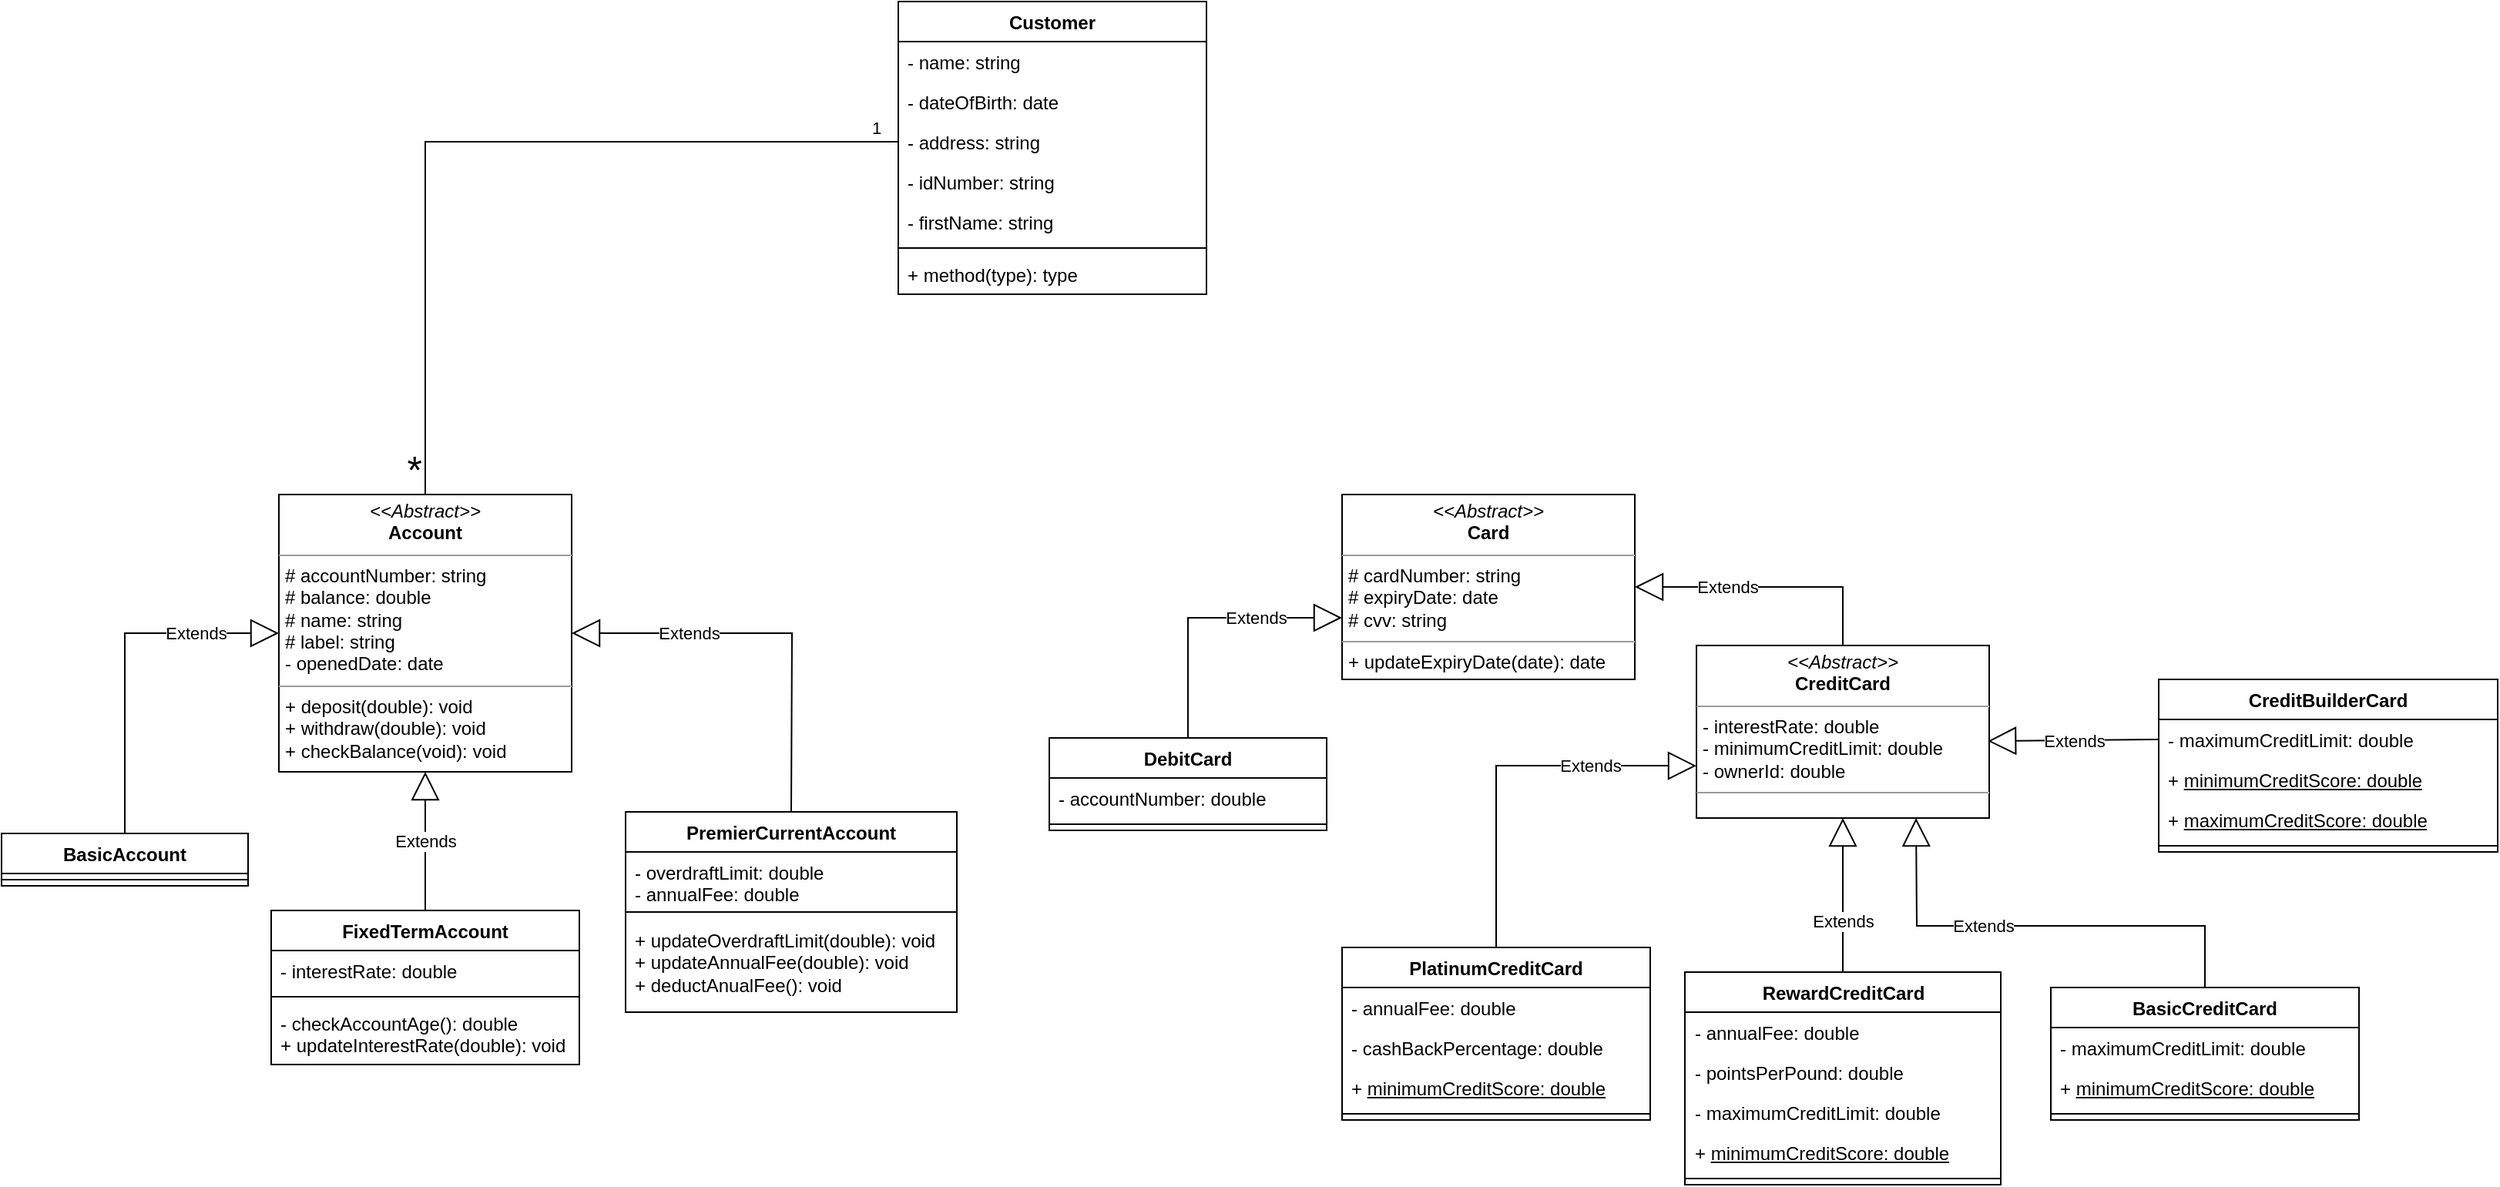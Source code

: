 <mxfile version="21.1.1" type="device">
  <diagram id="C5RBs43oDa-KdzZeNtuy" name="Page-1">
    <mxGraphModel dx="1351" dy="796" grid="1" gridSize="10" guides="1" tooltips="1" connect="1" arrows="1" fold="1" page="1" pageScale="1" pageWidth="1654" pageHeight="1169" math="0" shadow="0">
      <root>
        <mxCell id="WIyWlLk6GJQsqaUBKTNV-0" />
        <mxCell id="WIyWlLk6GJQsqaUBKTNV-1" parent="WIyWlLk6GJQsqaUBKTNV-0" />
        <mxCell id="cBNZwsGfw21PmgJ85Wa6-28" value="&lt;p style=&quot;margin:0px;margin-top:4px;text-align:center;&quot;&gt;&lt;i&gt;&amp;lt;&amp;lt;Abstract&amp;gt;&amp;gt;&lt;/i&gt;&lt;br&gt;&lt;b&gt;Account&lt;/b&gt;&lt;/p&gt;&lt;hr size=&quot;1&quot;&gt;&lt;p style=&quot;margin:0px;margin-left:4px;&quot;&gt;# accountNumber: string&lt;br&gt;# balance: double&lt;/p&gt;&lt;p style=&quot;margin:0px;margin-left:4px;&quot;&gt;# name: string&lt;/p&gt;&lt;p style=&quot;margin:0px;margin-left:4px;&quot;&gt;# label: string&lt;/p&gt;&lt;p style=&quot;margin:0px;margin-left:4px;&quot;&gt;- openedDate: date&lt;/p&gt;&lt;hr size=&quot;1&quot;&gt;&lt;p style=&quot;margin:0px;margin-left:4px;&quot;&gt;+ deposit(double): void&lt;br&gt;+ withdraw(double): void&lt;/p&gt;&lt;p style=&quot;margin:0px;margin-left:4px;&quot;&gt;+ checkBalance(void): void&lt;/p&gt;" style="verticalAlign=top;align=left;overflow=fill;fontSize=12;fontFamily=Helvetica;html=1;whiteSpace=wrap;" parent="WIyWlLk6GJQsqaUBKTNV-1" vertex="1">
          <mxGeometry x="197" y="510" width="190" height="180" as="geometry" />
        </mxCell>
        <mxCell id="cBNZwsGfw21PmgJ85Wa6-30" value="BasicAccount" style="swimlane;fontStyle=1;align=center;verticalAlign=top;childLayout=stackLayout;horizontal=1;startSize=26;horizontalStack=0;resizeParent=1;resizeParentMax=0;resizeLast=0;collapsible=1;marginBottom=0;whiteSpace=wrap;html=1;" parent="WIyWlLk6GJQsqaUBKTNV-1" vertex="1">
          <mxGeometry x="17" y="730" width="160" height="34" as="geometry" />
        </mxCell>
        <mxCell id="cBNZwsGfw21PmgJ85Wa6-32" value="" style="line;strokeWidth=1;fillColor=none;align=left;verticalAlign=middle;spacingTop=-1;spacingLeft=3;spacingRight=3;rotatable=0;labelPosition=right;points=[];portConstraint=eastwest;strokeColor=inherit;" parent="cBNZwsGfw21PmgJ85Wa6-30" vertex="1">
          <mxGeometry y="26" width="160" height="8" as="geometry" />
        </mxCell>
        <mxCell id="cBNZwsGfw21PmgJ85Wa6-35" value="Extends" style="endArrow=block;endSize=16;endFill=0;html=1;rounded=0;exitX=0.5;exitY=0;exitDx=0;exitDy=0;entryX=0;entryY=0.5;entryDx=0;entryDy=0;" parent="WIyWlLk6GJQsqaUBKTNV-1" source="cBNZwsGfw21PmgJ85Wa6-30" target="cBNZwsGfw21PmgJ85Wa6-28" edge="1">
          <mxGeometry x="0.524" width="160" relative="1" as="geometry">
            <mxPoint x="37" y="620" as="sourcePoint" />
            <mxPoint x="197" y="620" as="targetPoint" />
            <Array as="points">
              <mxPoint x="97" y="600" />
            </Array>
            <mxPoint as="offset" />
          </mxGeometry>
        </mxCell>
        <mxCell id="cBNZwsGfw21PmgJ85Wa6-36" value="FixedTermAccount" style="swimlane;fontStyle=1;align=center;verticalAlign=top;childLayout=stackLayout;horizontal=1;startSize=26;horizontalStack=0;resizeParent=1;resizeParentMax=0;resizeLast=0;collapsible=1;marginBottom=0;whiteSpace=wrap;html=1;" parent="WIyWlLk6GJQsqaUBKTNV-1" vertex="1">
          <mxGeometry x="192" y="780" width="200" height="100" as="geometry" />
        </mxCell>
        <mxCell id="cBNZwsGfw21PmgJ85Wa6-37" value="- interestRate: double" style="text;strokeColor=none;fillColor=none;align=left;verticalAlign=top;spacingLeft=4;spacingRight=4;overflow=hidden;rotatable=0;points=[[0,0.5],[1,0.5]];portConstraint=eastwest;whiteSpace=wrap;html=1;" parent="cBNZwsGfw21PmgJ85Wa6-36" vertex="1">
          <mxGeometry y="26" width="200" height="26" as="geometry" />
        </mxCell>
        <mxCell id="cBNZwsGfw21PmgJ85Wa6-38" value="" style="line;strokeWidth=1;fillColor=none;align=left;verticalAlign=middle;spacingTop=-1;spacingLeft=3;spacingRight=3;rotatable=0;labelPosition=right;points=[];portConstraint=eastwest;strokeColor=inherit;" parent="cBNZwsGfw21PmgJ85Wa6-36" vertex="1">
          <mxGeometry y="52" width="200" height="8" as="geometry" />
        </mxCell>
        <mxCell id="cBNZwsGfw21PmgJ85Wa6-39" value="- checkAccountAge(): double&lt;br&gt;+ updateInterestRate(double): void" style="text;strokeColor=none;fillColor=none;align=left;verticalAlign=top;spacingLeft=4;spacingRight=4;overflow=hidden;rotatable=0;points=[[0,0.5],[1,0.5]];portConstraint=eastwest;whiteSpace=wrap;html=1;" parent="cBNZwsGfw21PmgJ85Wa6-36" vertex="1">
          <mxGeometry y="60" width="200" height="40" as="geometry" />
        </mxCell>
        <mxCell id="cBNZwsGfw21PmgJ85Wa6-40" value="PremierCurrentAccount" style="swimlane;fontStyle=1;align=center;verticalAlign=top;childLayout=stackLayout;horizontal=1;startSize=26;horizontalStack=0;resizeParent=1;resizeParentMax=0;resizeLast=0;collapsible=1;marginBottom=0;whiteSpace=wrap;html=1;" parent="WIyWlLk6GJQsqaUBKTNV-1" vertex="1">
          <mxGeometry x="422" y="716" width="215" height="130" as="geometry" />
        </mxCell>
        <mxCell id="cBNZwsGfw21PmgJ85Wa6-41" value="- overdraftLimit: double&lt;br&gt;- annualFee: double" style="text;strokeColor=none;fillColor=none;align=left;verticalAlign=top;spacingLeft=4;spacingRight=4;overflow=hidden;rotatable=0;points=[[0,0.5],[1,0.5]];portConstraint=eastwest;whiteSpace=wrap;html=1;" parent="cBNZwsGfw21PmgJ85Wa6-40" vertex="1">
          <mxGeometry y="26" width="215" height="34" as="geometry" />
        </mxCell>
        <mxCell id="cBNZwsGfw21PmgJ85Wa6-42" value="" style="line;strokeWidth=1;fillColor=none;align=left;verticalAlign=middle;spacingTop=-1;spacingLeft=3;spacingRight=3;rotatable=0;labelPosition=right;points=[];portConstraint=eastwest;strokeColor=inherit;" parent="cBNZwsGfw21PmgJ85Wa6-40" vertex="1">
          <mxGeometry y="60" width="215" height="10" as="geometry" />
        </mxCell>
        <mxCell id="cBNZwsGfw21PmgJ85Wa6-43" value="+ updateOverdraftLimit(double): void&lt;br&gt;+ updateAnnualFee(double): void&lt;br&gt;+ deductAnualFee(): void" style="text;strokeColor=none;fillColor=none;align=left;verticalAlign=top;spacingLeft=4;spacingRight=4;overflow=hidden;rotatable=0;points=[[0,0.5],[1,0.5]];portConstraint=eastwest;whiteSpace=wrap;html=1;" parent="cBNZwsGfw21PmgJ85Wa6-40" vertex="1">
          <mxGeometry y="70" width="215" height="60" as="geometry" />
        </mxCell>
        <mxCell id="cBNZwsGfw21PmgJ85Wa6-45" value="Extends" style="endArrow=block;endSize=16;endFill=0;html=1;rounded=0;exitX=0.5;exitY=0;exitDx=0;exitDy=0;entryX=0.5;entryY=1;entryDx=0;entryDy=0;" parent="WIyWlLk6GJQsqaUBKTNV-1" source="cBNZwsGfw21PmgJ85Wa6-36" target="cBNZwsGfw21PmgJ85Wa6-28" edge="1">
          <mxGeometry width="160" relative="1" as="geometry">
            <mxPoint x="427" y="680" as="sourcePoint" />
            <mxPoint x="427" y="610" as="targetPoint" />
          </mxGeometry>
        </mxCell>
        <mxCell id="cBNZwsGfw21PmgJ85Wa6-46" value="Extends" style="endArrow=block;endSize=16;endFill=0;html=1;rounded=0;entryX=1;entryY=0.5;entryDx=0;entryDy=0;exitX=0.5;exitY=0;exitDx=0;exitDy=0;" parent="WIyWlLk6GJQsqaUBKTNV-1" source="cBNZwsGfw21PmgJ85Wa6-40" target="cBNZwsGfw21PmgJ85Wa6-28" edge="1">
          <mxGeometry x="0.417" width="160" relative="1" as="geometry">
            <mxPoint x="467" y="640" as="sourcePoint" />
            <mxPoint x="627" y="640" as="targetPoint" />
            <Array as="points">
              <mxPoint x="530" y="600" />
            </Array>
            <mxPoint as="offset" />
          </mxGeometry>
        </mxCell>
        <mxCell id="HBENUfGsvALwlDV89OZm-0" value="&lt;p style=&quot;margin:0px;margin-top:4px;text-align:center;&quot;&gt;&lt;i&gt;&amp;lt;&amp;lt;Abstract&amp;gt;&amp;gt;&lt;/i&gt;&lt;br&gt;&lt;b&gt;Card&lt;/b&gt;&lt;/p&gt;&lt;hr size=&quot;1&quot;&gt;&lt;p style=&quot;margin:0px;margin-left:4px;&quot;&gt;# cardNumber: string&lt;br&gt;# expiryDate: date&lt;/p&gt;&lt;p style=&quot;margin:0px;margin-left:4px;&quot;&gt;# cvv: string&lt;/p&gt;&lt;hr size=&quot;1&quot;&gt;&lt;p style=&quot;margin:0px;margin-left:4px;&quot;&gt;+ updateExpiryDate(date): date&lt;/p&gt;" style="verticalAlign=top;align=left;overflow=fill;fontSize=12;fontFamily=Helvetica;html=1;whiteSpace=wrap;" vertex="1" parent="WIyWlLk6GJQsqaUBKTNV-1">
          <mxGeometry x="887" y="510" width="190" height="120" as="geometry" />
        </mxCell>
        <mxCell id="HBENUfGsvALwlDV89OZm-3" value="DebitCard" style="swimlane;fontStyle=1;align=center;verticalAlign=top;childLayout=stackLayout;horizontal=1;startSize=26;horizontalStack=0;resizeParent=1;resizeParentMax=0;resizeLast=0;collapsible=1;marginBottom=0;whiteSpace=wrap;html=1;" vertex="1" parent="WIyWlLk6GJQsqaUBKTNV-1">
          <mxGeometry x="697" y="668" width="180" height="60" as="geometry" />
        </mxCell>
        <mxCell id="HBENUfGsvALwlDV89OZm-4" value="- accountNumber: double" style="text;strokeColor=none;fillColor=none;align=left;verticalAlign=top;spacingLeft=4;spacingRight=4;overflow=hidden;rotatable=0;points=[[0,0.5],[1,0.5]];portConstraint=eastwest;whiteSpace=wrap;html=1;" vertex="1" parent="HBENUfGsvALwlDV89OZm-3">
          <mxGeometry y="26" width="180" height="26" as="geometry" />
        </mxCell>
        <mxCell id="HBENUfGsvALwlDV89OZm-5" value="" style="line;strokeWidth=1;fillColor=none;align=left;verticalAlign=middle;spacingTop=-1;spacingLeft=3;spacingRight=3;rotatable=0;labelPosition=right;points=[];portConstraint=eastwest;strokeColor=inherit;" vertex="1" parent="HBENUfGsvALwlDV89OZm-3">
          <mxGeometry y="52" width="180" height="8" as="geometry" />
        </mxCell>
        <mxCell id="HBENUfGsvALwlDV89OZm-8" value="Extends" style="endArrow=block;endSize=16;endFill=0;html=1;rounded=0;exitX=0.5;exitY=0;exitDx=0;exitDy=0;" edge="1" parent="WIyWlLk6GJQsqaUBKTNV-1" source="HBENUfGsvALwlDV89OZm-3">
          <mxGeometry x="0.368" width="160" relative="1" as="geometry">
            <mxPoint x="707" y="530" as="sourcePoint" />
            <mxPoint x="887" y="590" as="targetPoint" />
            <Array as="points">
              <mxPoint x="787" y="590" />
            </Array>
            <mxPoint as="offset" />
          </mxGeometry>
        </mxCell>
        <mxCell id="HBENUfGsvALwlDV89OZm-19" value="&lt;p style=&quot;margin:0px;margin-top:4px;text-align:center;&quot;&gt;&lt;i&gt;&amp;lt;&amp;lt;Abstract&amp;gt;&amp;gt;&lt;/i&gt;&lt;br&gt;&lt;b&gt;CreditCard&lt;/b&gt;&lt;/p&gt;&lt;hr size=&quot;1&quot;&gt;&lt;p style=&quot;border-color: var(--border-color); margin: 0px 0px 0px 4px;&quot;&gt;- interestRate: double&lt;/p&gt;&lt;p style=&quot;border-color: var(--border-color); margin: 0px 0px 0px 4px;&quot;&gt;- minimumCreditLimit: double&lt;/p&gt;&lt;p style=&quot;border-color: var(--border-color); margin: 0px 0px 0px 4px;&quot;&gt;- ownerId: double&lt;/p&gt;&lt;hr size=&quot;1&quot;&gt;&lt;p style=&quot;margin:0px;margin-left:4px;&quot;&gt;&lt;br&gt;&lt;/p&gt;" style="verticalAlign=top;align=left;overflow=fill;fontSize=12;fontFamily=Helvetica;html=1;whiteSpace=wrap;" vertex="1" parent="WIyWlLk6GJQsqaUBKTNV-1">
          <mxGeometry x="1117" y="608" width="190" height="112" as="geometry" />
        </mxCell>
        <mxCell id="HBENUfGsvALwlDV89OZm-20" value="Extends" style="endArrow=block;endSize=16;endFill=0;html=1;rounded=0;exitX=0.5;exitY=0;exitDx=0;exitDy=0;entryX=1;entryY=0.5;entryDx=0;entryDy=0;" edge="1" parent="WIyWlLk6GJQsqaUBKTNV-1" source="HBENUfGsvALwlDV89OZm-19" target="HBENUfGsvALwlDV89OZm-0">
          <mxGeometry x="0.313" width="160" relative="1" as="geometry">
            <mxPoint x="1307" y="600" as="sourcePoint" />
            <mxPoint x="1467" y="600" as="targetPoint" />
            <Array as="points">
              <mxPoint x="1212" y="570" />
            </Array>
            <mxPoint as="offset" />
          </mxGeometry>
        </mxCell>
        <mxCell id="HBENUfGsvALwlDV89OZm-21" value="PlatinumCreditCard" style="swimlane;fontStyle=1;align=center;verticalAlign=top;childLayout=stackLayout;horizontal=1;startSize=26;horizontalStack=0;resizeParent=1;resizeParentMax=0;resizeLast=0;collapsible=1;marginBottom=0;whiteSpace=wrap;html=1;" vertex="1" parent="WIyWlLk6GJQsqaUBKTNV-1">
          <mxGeometry x="887" y="804" width="200" height="112" as="geometry" />
        </mxCell>
        <mxCell id="HBENUfGsvALwlDV89OZm-22" value="- annualFee: double" style="text;strokeColor=none;fillColor=none;align=left;verticalAlign=top;spacingLeft=4;spacingRight=4;overflow=hidden;rotatable=0;points=[[0,0.5],[1,0.5]];portConstraint=eastwest;whiteSpace=wrap;html=1;" vertex="1" parent="HBENUfGsvALwlDV89OZm-21">
          <mxGeometry y="26" width="200" height="26" as="geometry" />
        </mxCell>
        <mxCell id="HBENUfGsvALwlDV89OZm-42" value="- cashBackPercentage: double" style="text;strokeColor=none;fillColor=none;align=left;verticalAlign=top;spacingLeft=4;spacingRight=4;overflow=hidden;rotatable=0;points=[[0,0.5],[1,0.5]];portConstraint=eastwest;whiteSpace=wrap;html=1;" vertex="1" parent="HBENUfGsvALwlDV89OZm-21">
          <mxGeometry y="52" width="200" height="26" as="geometry" />
        </mxCell>
        <mxCell id="HBENUfGsvALwlDV89OZm-45" value="+ &lt;u&gt;minimumCreditScore: double&lt;/u&gt;" style="text;strokeColor=none;fillColor=none;align=left;verticalAlign=top;spacingLeft=4;spacingRight=4;overflow=hidden;rotatable=0;points=[[0,0.5],[1,0.5]];portConstraint=eastwest;whiteSpace=wrap;html=1;" vertex="1" parent="HBENUfGsvALwlDV89OZm-21">
          <mxGeometry y="78" width="200" height="26" as="geometry" />
        </mxCell>
        <mxCell id="HBENUfGsvALwlDV89OZm-23" value="" style="line;strokeWidth=1;fillColor=none;align=left;verticalAlign=middle;spacingTop=-1;spacingLeft=3;spacingRight=3;rotatable=0;labelPosition=right;points=[];portConstraint=eastwest;strokeColor=inherit;" vertex="1" parent="HBENUfGsvALwlDV89OZm-21">
          <mxGeometry y="104" width="200" height="8" as="geometry" />
        </mxCell>
        <mxCell id="HBENUfGsvALwlDV89OZm-25" value="RewardCreditCard" style="swimlane;fontStyle=1;align=center;verticalAlign=top;childLayout=stackLayout;horizontal=1;startSize=26;horizontalStack=0;resizeParent=1;resizeParentMax=0;resizeLast=0;collapsible=1;marginBottom=0;whiteSpace=wrap;html=1;" vertex="1" parent="WIyWlLk6GJQsqaUBKTNV-1">
          <mxGeometry x="1109.5" y="820" width="205" height="138" as="geometry" />
        </mxCell>
        <mxCell id="HBENUfGsvALwlDV89OZm-26" value="- annualFee: double" style="text;strokeColor=none;fillColor=none;align=left;verticalAlign=top;spacingLeft=4;spacingRight=4;overflow=hidden;rotatable=0;points=[[0,0.5],[1,0.5]];portConstraint=eastwest;whiteSpace=wrap;html=1;" vertex="1" parent="HBENUfGsvALwlDV89OZm-25">
          <mxGeometry y="26" width="205" height="26" as="geometry" />
        </mxCell>
        <mxCell id="HBENUfGsvALwlDV89OZm-46" value="- pointsPerPound: double" style="text;strokeColor=none;fillColor=none;align=left;verticalAlign=top;spacingLeft=4;spacingRight=4;overflow=hidden;rotatable=0;points=[[0,0.5],[1,0.5]];portConstraint=eastwest;whiteSpace=wrap;html=1;" vertex="1" parent="HBENUfGsvALwlDV89OZm-25">
          <mxGeometry y="52" width="205" height="26" as="geometry" />
        </mxCell>
        <mxCell id="HBENUfGsvALwlDV89OZm-47" value="- maximumCreditLimit: double" style="text;strokeColor=none;fillColor=none;align=left;verticalAlign=top;spacingLeft=4;spacingRight=4;overflow=hidden;rotatable=0;points=[[0,0.5],[1,0.5]];portConstraint=eastwest;whiteSpace=wrap;html=1;" vertex="1" parent="HBENUfGsvALwlDV89OZm-25">
          <mxGeometry y="78" width="205" height="26" as="geometry" />
        </mxCell>
        <mxCell id="HBENUfGsvALwlDV89OZm-48" value="+ &lt;u&gt;minimumCreditScore: double&lt;/u&gt;" style="text;strokeColor=none;fillColor=none;align=left;verticalAlign=top;spacingLeft=4;spacingRight=4;overflow=hidden;rotatable=0;points=[[0,0.5],[1,0.5]];portConstraint=eastwest;whiteSpace=wrap;html=1;" vertex="1" parent="HBENUfGsvALwlDV89OZm-25">
          <mxGeometry y="104" width="205" height="26" as="geometry" />
        </mxCell>
        <mxCell id="HBENUfGsvALwlDV89OZm-27" value="" style="line;strokeWidth=1;fillColor=none;align=left;verticalAlign=middle;spacingTop=-1;spacingLeft=3;spacingRight=3;rotatable=0;labelPosition=right;points=[];portConstraint=eastwest;strokeColor=inherit;" vertex="1" parent="HBENUfGsvALwlDV89OZm-25">
          <mxGeometry y="130" width="205" height="8" as="geometry" />
        </mxCell>
        <mxCell id="HBENUfGsvALwlDV89OZm-29" value="BasicCreditCard" style="swimlane;fontStyle=1;align=center;verticalAlign=top;childLayout=stackLayout;horizontal=1;startSize=26;horizontalStack=0;resizeParent=1;resizeParentMax=0;resizeLast=0;collapsible=1;marginBottom=0;whiteSpace=wrap;html=1;" vertex="1" parent="WIyWlLk6GJQsqaUBKTNV-1">
          <mxGeometry x="1347" y="830" width="200" height="86" as="geometry" />
        </mxCell>
        <mxCell id="HBENUfGsvALwlDV89OZm-49" value="- maximumCreditLimit: double" style="text;strokeColor=none;fillColor=none;align=left;verticalAlign=top;spacingLeft=4;spacingRight=4;overflow=hidden;rotatable=0;points=[[0,0.5],[1,0.5]];portConstraint=eastwest;whiteSpace=wrap;html=1;" vertex="1" parent="HBENUfGsvALwlDV89OZm-29">
          <mxGeometry y="26" width="200" height="26" as="geometry" />
        </mxCell>
        <mxCell id="HBENUfGsvALwlDV89OZm-50" value="+ &lt;u&gt;minimumCreditScore: double&lt;/u&gt;" style="text;strokeColor=none;fillColor=none;align=left;verticalAlign=top;spacingLeft=4;spacingRight=4;overflow=hidden;rotatable=0;points=[[0,0.5],[1,0.5]];portConstraint=eastwest;whiteSpace=wrap;html=1;" vertex="1" parent="HBENUfGsvALwlDV89OZm-29">
          <mxGeometry y="52" width="200" height="26" as="geometry" />
        </mxCell>
        <mxCell id="HBENUfGsvALwlDV89OZm-31" value="" style="line;strokeWidth=1;fillColor=none;align=left;verticalAlign=middle;spacingTop=-1;spacingLeft=3;spacingRight=3;rotatable=0;labelPosition=right;points=[];portConstraint=eastwest;strokeColor=inherit;" vertex="1" parent="HBENUfGsvALwlDV89OZm-29">
          <mxGeometry y="78" width="200" height="8" as="geometry" />
        </mxCell>
        <mxCell id="HBENUfGsvALwlDV89OZm-33" value="CreditBuilderCard" style="swimlane;fontStyle=1;align=center;verticalAlign=top;childLayout=stackLayout;horizontal=1;startSize=26;horizontalStack=0;resizeParent=1;resizeParentMax=0;resizeLast=0;collapsible=1;marginBottom=0;whiteSpace=wrap;html=1;" vertex="1" parent="WIyWlLk6GJQsqaUBKTNV-1">
          <mxGeometry x="1417" y="630" width="220" height="112" as="geometry" />
        </mxCell>
        <mxCell id="HBENUfGsvALwlDV89OZm-34" value="- maximumCreditLimit: double" style="text;strokeColor=none;fillColor=none;align=left;verticalAlign=top;spacingLeft=4;spacingRight=4;overflow=hidden;rotatable=0;points=[[0,0.5],[1,0.5]];portConstraint=eastwest;whiteSpace=wrap;html=1;" vertex="1" parent="HBENUfGsvALwlDV89OZm-33">
          <mxGeometry y="26" width="220" height="26" as="geometry" />
        </mxCell>
        <mxCell id="HBENUfGsvALwlDV89OZm-52" value="+ &lt;u&gt;minimumCreditScore: double&lt;/u&gt;" style="text;strokeColor=none;fillColor=none;align=left;verticalAlign=top;spacingLeft=4;spacingRight=4;overflow=hidden;rotatable=0;points=[[0,0.5],[1,0.5]];portConstraint=eastwest;whiteSpace=wrap;html=1;" vertex="1" parent="HBENUfGsvALwlDV89OZm-33">
          <mxGeometry y="52" width="220" height="26" as="geometry" />
        </mxCell>
        <mxCell id="HBENUfGsvALwlDV89OZm-53" value="+ &lt;u&gt;maximumCreditScore: double&lt;/u&gt;" style="text;strokeColor=none;fillColor=none;align=left;verticalAlign=top;spacingLeft=4;spacingRight=4;overflow=hidden;rotatable=0;points=[[0,0.5],[1,0.5]];portConstraint=eastwest;whiteSpace=wrap;html=1;" vertex="1" parent="HBENUfGsvALwlDV89OZm-33">
          <mxGeometry y="78" width="220" height="26" as="geometry" />
        </mxCell>
        <mxCell id="HBENUfGsvALwlDV89OZm-35" value="" style="line;strokeWidth=1;fillColor=none;align=left;verticalAlign=middle;spacingTop=-1;spacingLeft=3;spacingRight=3;rotatable=0;labelPosition=right;points=[];portConstraint=eastwest;strokeColor=inherit;" vertex="1" parent="HBENUfGsvALwlDV89OZm-33">
          <mxGeometry y="104" width="220" height="8" as="geometry" />
        </mxCell>
        <mxCell id="HBENUfGsvALwlDV89OZm-37" value="Extends" style="endArrow=block;endSize=16;endFill=0;html=1;rounded=0;exitX=0.5;exitY=0;exitDx=0;exitDy=0;entryX=0.5;entryY=1;entryDx=0;entryDy=0;" edge="1" parent="WIyWlLk6GJQsqaUBKTNV-1" source="HBENUfGsvALwlDV89OZm-25" target="HBENUfGsvALwlDV89OZm-19">
          <mxGeometry x="-0.333" width="160" relative="1" as="geometry">
            <mxPoint x="1137" y="790" as="sourcePoint" />
            <mxPoint x="1297" y="790" as="targetPoint" />
            <mxPoint as="offset" />
          </mxGeometry>
        </mxCell>
        <mxCell id="HBENUfGsvALwlDV89OZm-38" value="Extends" style="endArrow=block;endSize=16;endFill=0;html=1;rounded=0;exitX=0.5;exitY=0;exitDx=0;exitDy=0;entryX=0;entryY=0.697;entryDx=0;entryDy=0;entryPerimeter=0;" edge="1" parent="WIyWlLk6GJQsqaUBKTNV-1" source="HBENUfGsvALwlDV89OZm-21" target="HBENUfGsvALwlDV89OZm-19">
          <mxGeometry x="0.444" width="160" relative="1" as="geometry">
            <mxPoint x="902" y="746.5" as="sourcePoint" />
            <mxPoint x="1062" y="746.5" as="targetPoint" />
            <Array as="points">
              <mxPoint x="987" y="686" />
            </Array>
            <mxPoint as="offset" />
          </mxGeometry>
        </mxCell>
        <mxCell id="HBENUfGsvALwlDV89OZm-39" value="Extends" style="endArrow=block;endSize=16;endFill=0;html=1;rounded=0;exitX=0;exitY=0.5;exitDx=0;exitDy=0;entryX=0.995;entryY=0.554;entryDx=0;entryDy=0;entryPerimeter=0;" edge="1" parent="WIyWlLk6GJQsqaUBKTNV-1" source="HBENUfGsvALwlDV89OZm-34" target="HBENUfGsvALwlDV89OZm-19">
          <mxGeometry width="160" relative="1" as="geometry">
            <mxPoint x="1327" y="590" as="sourcePoint" />
            <mxPoint x="1306" y="682" as="targetPoint" />
          </mxGeometry>
        </mxCell>
        <mxCell id="HBENUfGsvALwlDV89OZm-40" value="Extends" style="endArrow=block;endSize=16;endFill=0;html=1;rounded=0;exitX=0.5;exitY=0;exitDx=0;exitDy=0;entryX=0.75;entryY=1;entryDx=0;entryDy=0;" edge="1" parent="WIyWlLk6GJQsqaUBKTNV-1" source="HBENUfGsvALwlDV89OZm-29" target="HBENUfGsvALwlDV89OZm-19">
          <mxGeometry x="0.239" width="160" relative="1" as="geometry">
            <mxPoint x="1117" y="1020" as="sourcePoint" />
            <mxPoint x="1277" y="1020" as="targetPoint" />
            <Array as="points">
              <mxPoint x="1447" y="790" />
              <mxPoint x="1397" y="790" />
              <mxPoint x="1367" y="790" />
              <mxPoint x="1260" y="790" />
            </Array>
            <mxPoint as="offset" />
          </mxGeometry>
        </mxCell>
        <mxCell id="HBENUfGsvALwlDV89OZm-54" value="Customer" style="swimlane;fontStyle=1;align=center;verticalAlign=top;childLayout=stackLayout;horizontal=1;startSize=26;horizontalStack=0;resizeParent=1;resizeParentMax=0;resizeLast=0;collapsible=1;marginBottom=0;whiteSpace=wrap;html=1;" vertex="1" parent="WIyWlLk6GJQsqaUBKTNV-1">
          <mxGeometry x="599" y="190" width="200" height="190" as="geometry" />
        </mxCell>
        <mxCell id="HBENUfGsvALwlDV89OZm-58" value="- name: string" style="text;strokeColor=none;fillColor=none;align=left;verticalAlign=top;spacingLeft=4;spacingRight=4;overflow=hidden;rotatable=0;points=[[0,0.5],[1,0.5]];portConstraint=eastwest;whiteSpace=wrap;html=1;" vertex="1" parent="HBENUfGsvALwlDV89OZm-54">
          <mxGeometry y="26" width="200" height="26" as="geometry" />
        </mxCell>
        <mxCell id="HBENUfGsvALwlDV89OZm-61" value="- dateOfBirth: date" style="text;strokeColor=none;fillColor=none;align=left;verticalAlign=top;spacingLeft=4;spacingRight=4;overflow=hidden;rotatable=0;points=[[0,0.5],[1,0.5]];portConstraint=eastwest;whiteSpace=wrap;html=1;" vertex="1" parent="HBENUfGsvALwlDV89OZm-54">
          <mxGeometry y="52" width="200" height="26" as="geometry" />
        </mxCell>
        <mxCell id="HBENUfGsvALwlDV89OZm-59" value="- address: string" style="text;strokeColor=none;fillColor=none;align=left;verticalAlign=top;spacingLeft=4;spacingRight=4;overflow=hidden;rotatable=0;points=[[0,0.5],[1,0.5]];portConstraint=eastwest;whiteSpace=wrap;html=1;" vertex="1" parent="HBENUfGsvALwlDV89OZm-54">
          <mxGeometry y="78" width="200" height="26" as="geometry" />
        </mxCell>
        <mxCell id="HBENUfGsvALwlDV89OZm-62" value="- idNumber: string" style="text;strokeColor=none;fillColor=none;align=left;verticalAlign=top;spacingLeft=4;spacingRight=4;overflow=hidden;rotatable=0;points=[[0,0.5],[1,0.5]];portConstraint=eastwest;whiteSpace=wrap;html=1;" vertex="1" parent="HBENUfGsvALwlDV89OZm-54">
          <mxGeometry y="104" width="200" height="26" as="geometry" />
        </mxCell>
        <mxCell id="HBENUfGsvALwlDV89OZm-63" value="- firstName: string" style="text;strokeColor=none;fillColor=none;align=left;verticalAlign=top;spacingLeft=4;spacingRight=4;overflow=hidden;rotatable=0;points=[[0,0.5],[1,0.5]];portConstraint=eastwest;whiteSpace=wrap;html=1;" vertex="1" parent="HBENUfGsvALwlDV89OZm-54">
          <mxGeometry y="130" width="200" height="26" as="geometry" />
        </mxCell>
        <mxCell id="HBENUfGsvALwlDV89OZm-56" value="" style="line;strokeWidth=1;fillColor=none;align=left;verticalAlign=middle;spacingTop=-1;spacingLeft=3;spacingRight=3;rotatable=0;labelPosition=right;points=[];portConstraint=eastwest;strokeColor=inherit;" vertex="1" parent="HBENUfGsvALwlDV89OZm-54">
          <mxGeometry y="156" width="200" height="8" as="geometry" />
        </mxCell>
        <mxCell id="HBENUfGsvALwlDV89OZm-57" value="+ method(type): type" style="text;strokeColor=none;fillColor=none;align=left;verticalAlign=top;spacingLeft=4;spacingRight=4;overflow=hidden;rotatable=0;points=[[0,0.5],[1,0.5]];portConstraint=eastwest;whiteSpace=wrap;html=1;" vertex="1" parent="HBENUfGsvALwlDV89OZm-54">
          <mxGeometry y="164" width="200" height="26" as="geometry" />
        </mxCell>
        <mxCell id="HBENUfGsvALwlDV89OZm-65" value="" style="endArrow=none;html=1;edgeStyle=orthogonalEdgeStyle;rounded=0;entryX=0.5;entryY=0;entryDx=0;entryDy=0;exitX=0;exitY=0.5;exitDx=0;exitDy=0;" edge="1" parent="WIyWlLk6GJQsqaUBKTNV-1" source="HBENUfGsvALwlDV89OZm-59" target="cBNZwsGfw21PmgJ85Wa6-28">
          <mxGeometry relative="1" as="geometry">
            <mxPoint x="480" y="450" as="sourcePoint" />
            <mxPoint x="640" y="450" as="targetPoint" />
          </mxGeometry>
        </mxCell>
        <mxCell id="HBENUfGsvALwlDV89OZm-66" value="1" style="edgeLabel;resizable=0;html=1;align=left;verticalAlign=bottom;" connectable="0" vertex="1" parent="HBENUfGsvALwlDV89OZm-65">
          <mxGeometry x="-1" relative="1" as="geometry">
            <mxPoint x="-19" y="-1" as="offset" />
          </mxGeometry>
        </mxCell>
        <mxCell id="HBENUfGsvALwlDV89OZm-67" value="*" style="edgeLabel;resizable=0;html=1;align=right;verticalAlign=bottom;fontSize=25;" connectable="0" vertex="1" parent="HBENUfGsvALwlDV89OZm-65">
          <mxGeometry x="1" relative="1" as="geometry">
            <mxPoint x="-2" as="offset" />
          </mxGeometry>
        </mxCell>
      </root>
    </mxGraphModel>
  </diagram>
</mxfile>
